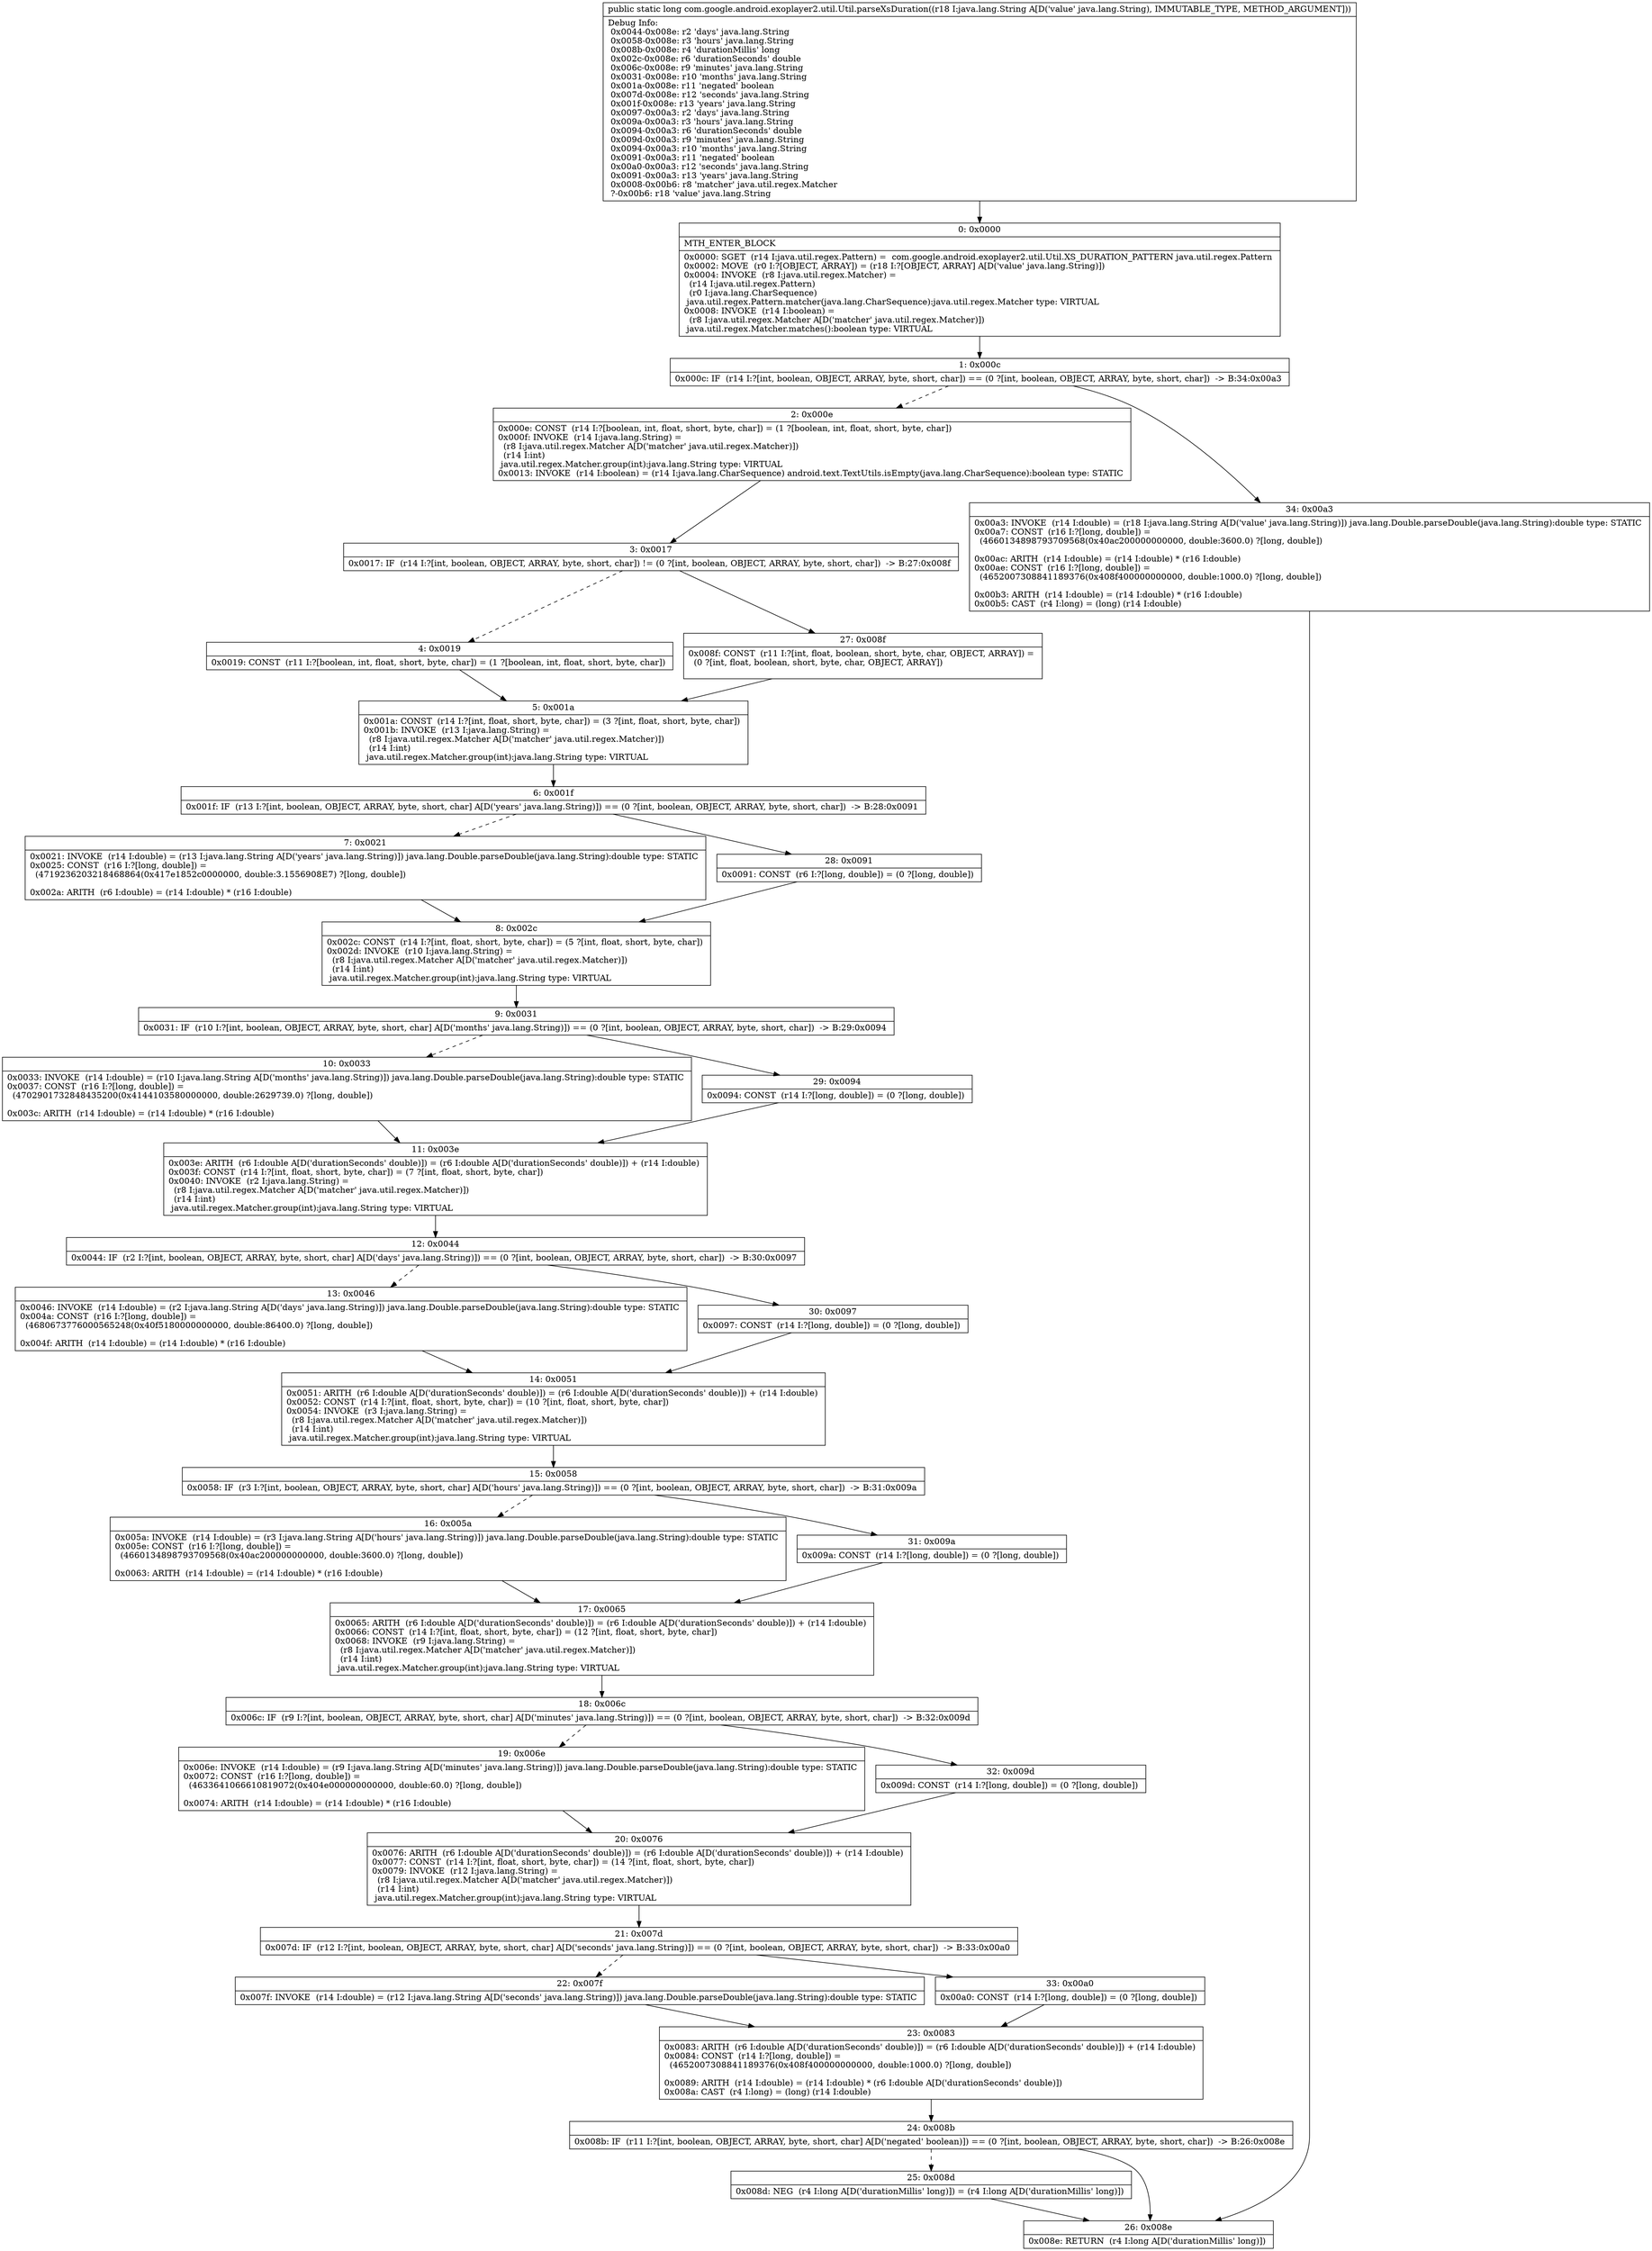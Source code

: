 digraph "CFG forcom.google.android.exoplayer2.util.Util.parseXsDuration(Ljava\/lang\/String;)J" {
Node_0 [shape=record,label="{0\:\ 0x0000|MTH_ENTER_BLOCK\l|0x0000: SGET  (r14 I:java.util.regex.Pattern) =  com.google.android.exoplayer2.util.Util.XS_DURATION_PATTERN java.util.regex.Pattern \l0x0002: MOVE  (r0 I:?[OBJECT, ARRAY]) = (r18 I:?[OBJECT, ARRAY] A[D('value' java.lang.String)]) \l0x0004: INVOKE  (r8 I:java.util.regex.Matcher) = \l  (r14 I:java.util.regex.Pattern)\l  (r0 I:java.lang.CharSequence)\l java.util.regex.Pattern.matcher(java.lang.CharSequence):java.util.regex.Matcher type: VIRTUAL \l0x0008: INVOKE  (r14 I:boolean) = \l  (r8 I:java.util.regex.Matcher A[D('matcher' java.util.regex.Matcher)])\l java.util.regex.Matcher.matches():boolean type: VIRTUAL \l}"];
Node_1 [shape=record,label="{1\:\ 0x000c|0x000c: IF  (r14 I:?[int, boolean, OBJECT, ARRAY, byte, short, char]) == (0 ?[int, boolean, OBJECT, ARRAY, byte, short, char])  \-\> B:34:0x00a3 \l}"];
Node_2 [shape=record,label="{2\:\ 0x000e|0x000e: CONST  (r14 I:?[boolean, int, float, short, byte, char]) = (1 ?[boolean, int, float, short, byte, char]) \l0x000f: INVOKE  (r14 I:java.lang.String) = \l  (r8 I:java.util.regex.Matcher A[D('matcher' java.util.regex.Matcher)])\l  (r14 I:int)\l java.util.regex.Matcher.group(int):java.lang.String type: VIRTUAL \l0x0013: INVOKE  (r14 I:boolean) = (r14 I:java.lang.CharSequence) android.text.TextUtils.isEmpty(java.lang.CharSequence):boolean type: STATIC \l}"];
Node_3 [shape=record,label="{3\:\ 0x0017|0x0017: IF  (r14 I:?[int, boolean, OBJECT, ARRAY, byte, short, char]) != (0 ?[int, boolean, OBJECT, ARRAY, byte, short, char])  \-\> B:27:0x008f \l}"];
Node_4 [shape=record,label="{4\:\ 0x0019|0x0019: CONST  (r11 I:?[boolean, int, float, short, byte, char]) = (1 ?[boolean, int, float, short, byte, char]) \l}"];
Node_5 [shape=record,label="{5\:\ 0x001a|0x001a: CONST  (r14 I:?[int, float, short, byte, char]) = (3 ?[int, float, short, byte, char]) \l0x001b: INVOKE  (r13 I:java.lang.String) = \l  (r8 I:java.util.regex.Matcher A[D('matcher' java.util.regex.Matcher)])\l  (r14 I:int)\l java.util.regex.Matcher.group(int):java.lang.String type: VIRTUAL \l}"];
Node_6 [shape=record,label="{6\:\ 0x001f|0x001f: IF  (r13 I:?[int, boolean, OBJECT, ARRAY, byte, short, char] A[D('years' java.lang.String)]) == (0 ?[int, boolean, OBJECT, ARRAY, byte, short, char])  \-\> B:28:0x0091 \l}"];
Node_7 [shape=record,label="{7\:\ 0x0021|0x0021: INVOKE  (r14 I:double) = (r13 I:java.lang.String A[D('years' java.lang.String)]) java.lang.Double.parseDouble(java.lang.String):double type: STATIC \l0x0025: CONST  (r16 I:?[long, double]) = \l  (4719236203218468864(0x417e1852c0000000, double:3.1556908E7) ?[long, double])\l \l0x002a: ARITH  (r6 I:double) = (r14 I:double) * (r16 I:double) \l}"];
Node_8 [shape=record,label="{8\:\ 0x002c|0x002c: CONST  (r14 I:?[int, float, short, byte, char]) = (5 ?[int, float, short, byte, char]) \l0x002d: INVOKE  (r10 I:java.lang.String) = \l  (r8 I:java.util.regex.Matcher A[D('matcher' java.util.regex.Matcher)])\l  (r14 I:int)\l java.util.regex.Matcher.group(int):java.lang.String type: VIRTUAL \l}"];
Node_9 [shape=record,label="{9\:\ 0x0031|0x0031: IF  (r10 I:?[int, boolean, OBJECT, ARRAY, byte, short, char] A[D('months' java.lang.String)]) == (0 ?[int, boolean, OBJECT, ARRAY, byte, short, char])  \-\> B:29:0x0094 \l}"];
Node_10 [shape=record,label="{10\:\ 0x0033|0x0033: INVOKE  (r14 I:double) = (r10 I:java.lang.String A[D('months' java.lang.String)]) java.lang.Double.parseDouble(java.lang.String):double type: STATIC \l0x0037: CONST  (r16 I:?[long, double]) = \l  (4702901732848435200(0x4144103580000000, double:2629739.0) ?[long, double])\l \l0x003c: ARITH  (r14 I:double) = (r14 I:double) * (r16 I:double) \l}"];
Node_11 [shape=record,label="{11\:\ 0x003e|0x003e: ARITH  (r6 I:double A[D('durationSeconds' double)]) = (r6 I:double A[D('durationSeconds' double)]) + (r14 I:double) \l0x003f: CONST  (r14 I:?[int, float, short, byte, char]) = (7 ?[int, float, short, byte, char]) \l0x0040: INVOKE  (r2 I:java.lang.String) = \l  (r8 I:java.util.regex.Matcher A[D('matcher' java.util.regex.Matcher)])\l  (r14 I:int)\l java.util.regex.Matcher.group(int):java.lang.String type: VIRTUAL \l}"];
Node_12 [shape=record,label="{12\:\ 0x0044|0x0044: IF  (r2 I:?[int, boolean, OBJECT, ARRAY, byte, short, char] A[D('days' java.lang.String)]) == (0 ?[int, boolean, OBJECT, ARRAY, byte, short, char])  \-\> B:30:0x0097 \l}"];
Node_13 [shape=record,label="{13\:\ 0x0046|0x0046: INVOKE  (r14 I:double) = (r2 I:java.lang.String A[D('days' java.lang.String)]) java.lang.Double.parseDouble(java.lang.String):double type: STATIC \l0x004a: CONST  (r16 I:?[long, double]) = \l  (4680673776000565248(0x40f5180000000000, double:86400.0) ?[long, double])\l \l0x004f: ARITH  (r14 I:double) = (r14 I:double) * (r16 I:double) \l}"];
Node_14 [shape=record,label="{14\:\ 0x0051|0x0051: ARITH  (r6 I:double A[D('durationSeconds' double)]) = (r6 I:double A[D('durationSeconds' double)]) + (r14 I:double) \l0x0052: CONST  (r14 I:?[int, float, short, byte, char]) = (10 ?[int, float, short, byte, char]) \l0x0054: INVOKE  (r3 I:java.lang.String) = \l  (r8 I:java.util.regex.Matcher A[D('matcher' java.util.regex.Matcher)])\l  (r14 I:int)\l java.util.regex.Matcher.group(int):java.lang.String type: VIRTUAL \l}"];
Node_15 [shape=record,label="{15\:\ 0x0058|0x0058: IF  (r3 I:?[int, boolean, OBJECT, ARRAY, byte, short, char] A[D('hours' java.lang.String)]) == (0 ?[int, boolean, OBJECT, ARRAY, byte, short, char])  \-\> B:31:0x009a \l}"];
Node_16 [shape=record,label="{16\:\ 0x005a|0x005a: INVOKE  (r14 I:double) = (r3 I:java.lang.String A[D('hours' java.lang.String)]) java.lang.Double.parseDouble(java.lang.String):double type: STATIC \l0x005e: CONST  (r16 I:?[long, double]) = \l  (4660134898793709568(0x40ac200000000000, double:3600.0) ?[long, double])\l \l0x0063: ARITH  (r14 I:double) = (r14 I:double) * (r16 I:double) \l}"];
Node_17 [shape=record,label="{17\:\ 0x0065|0x0065: ARITH  (r6 I:double A[D('durationSeconds' double)]) = (r6 I:double A[D('durationSeconds' double)]) + (r14 I:double) \l0x0066: CONST  (r14 I:?[int, float, short, byte, char]) = (12 ?[int, float, short, byte, char]) \l0x0068: INVOKE  (r9 I:java.lang.String) = \l  (r8 I:java.util.regex.Matcher A[D('matcher' java.util.regex.Matcher)])\l  (r14 I:int)\l java.util.regex.Matcher.group(int):java.lang.String type: VIRTUAL \l}"];
Node_18 [shape=record,label="{18\:\ 0x006c|0x006c: IF  (r9 I:?[int, boolean, OBJECT, ARRAY, byte, short, char] A[D('minutes' java.lang.String)]) == (0 ?[int, boolean, OBJECT, ARRAY, byte, short, char])  \-\> B:32:0x009d \l}"];
Node_19 [shape=record,label="{19\:\ 0x006e|0x006e: INVOKE  (r14 I:double) = (r9 I:java.lang.String A[D('minutes' java.lang.String)]) java.lang.Double.parseDouble(java.lang.String):double type: STATIC \l0x0072: CONST  (r16 I:?[long, double]) = \l  (4633641066610819072(0x404e000000000000, double:60.0) ?[long, double])\l \l0x0074: ARITH  (r14 I:double) = (r14 I:double) * (r16 I:double) \l}"];
Node_20 [shape=record,label="{20\:\ 0x0076|0x0076: ARITH  (r6 I:double A[D('durationSeconds' double)]) = (r6 I:double A[D('durationSeconds' double)]) + (r14 I:double) \l0x0077: CONST  (r14 I:?[int, float, short, byte, char]) = (14 ?[int, float, short, byte, char]) \l0x0079: INVOKE  (r12 I:java.lang.String) = \l  (r8 I:java.util.regex.Matcher A[D('matcher' java.util.regex.Matcher)])\l  (r14 I:int)\l java.util.regex.Matcher.group(int):java.lang.String type: VIRTUAL \l}"];
Node_21 [shape=record,label="{21\:\ 0x007d|0x007d: IF  (r12 I:?[int, boolean, OBJECT, ARRAY, byte, short, char] A[D('seconds' java.lang.String)]) == (0 ?[int, boolean, OBJECT, ARRAY, byte, short, char])  \-\> B:33:0x00a0 \l}"];
Node_22 [shape=record,label="{22\:\ 0x007f|0x007f: INVOKE  (r14 I:double) = (r12 I:java.lang.String A[D('seconds' java.lang.String)]) java.lang.Double.parseDouble(java.lang.String):double type: STATIC \l}"];
Node_23 [shape=record,label="{23\:\ 0x0083|0x0083: ARITH  (r6 I:double A[D('durationSeconds' double)]) = (r6 I:double A[D('durationSeconds' double)]) + (r14 I:double) \l0x0084: CONST  (r14 I:?[long, double]) = \l  (4652007308841189376(0x408f400000000000, double:1000.0) ?[long, double])\l \l0x0089: ARITH  (r14 I:double) = (r14 I:double) * (r6 I:double A[D('durationSeconds' double)]) \l0x008a: CAST  (r4 I:long) = (long) (r14 I:double) \l}"];
Node_24 [shape=record,label="{24\:\ 0x008b|0x008b: IF  (r11 I:?[int, boolean, OBJECT, ARRAY, byte, short, char] A[D('negated' boolean)]) == (0 ?[int, boolean, OBJECT, ARRAY, byte, short, char])  \-\> B:26:0x008e \l}"];
Node_25 [shape=record,label="{25\:\ 0x008d|0x008d: NEG  (r4 I:long A[D('durationMillis' long)]) = (r4 I:long A[D('durationMillis' long)]) \l}"];
Node_26 [shape=record,label="{26\:\ 0x008e|0x008e: RETURN  (r4 I:long A[D('durationMillis' long)]) \l}"];
Node_27 [shape=record,label="{27\:\ 0x008f|0x008f: CONST  (r11 I:?[int, float, boolean, short, byte, char, OBJECT, ARRAY]) = \l  (0 ?[int, float, boolean, short, byte, char, OBJECT, ARRAY])\l \l}"];
Node_28 [shape=record,label="{28\:\ 0x0091|0x0091: CONST  (r6 I:?[long, double]) = (0 ?[long, double]) \l}"];
Node_29 [shape=record,label="{29\:\ 0x0094|0x0094: CONST  (r14 I:?[long, double]) = (0 ?[long, double]) \l}"];
Node_30 [shape=record,label="{30\:\ 0x0097|0x0097: CONST  (r14 I:?[long, double]) = (0 ?[long, double]) \l}"];
Node_31 [shape=record,label="{31\:\ 0x009a|0x009a: CONST  (r14 I:?[long, double]) = (0 ?[long, double]) \l}"];
Node_32 [shape=record,label="{32\:\ 0x009d|0x009d: CONST  (r14 I:?[long, double]) = (0 ?[long, double]) \l}"];
Node_33 [shape=record,label="{33\:\ 0x00a0|0x00a0: CONST  (r14 I:?[long, double]) = (0 ?[long, double]) \l}"];
Node_34 [shape=record,label="{34\:\ 0x00a3|0x00a3: INVOKE  (r14 I:double) = (r18 I:java.lang.String A[D('value' java.lang.String)]) java.lang.Double.parseDouble(java.lang.String):double type: STATIC \l0x00a7: CONST  (r16 I:?[long, double]) = \l  (4660134898793709568(0x40ac200000000000, double:3600.0) ?[long, double])\l \l0x00ac: ARITH  (r14 I:double) = (r14 I:double) * (r16 I:double) \l0x00ae: CONST  (r16 I:?[long, double]) = \l  (4652007308841189376(0x408f400000000000, double:1000.0) ?[long, double])\l \l0x00b3: ARITH  (r14 I:double) = (r14 I:double) * (r16 I:double) \l0x00b5: CAST  (r4 I:long) = (long) (r14 I:double) \l}"];
MethodNode[shape=record,label="{public static long com.google.android.exoplayer2.util.Util.parseXsDuration((r18 I:java.lang.String A[D('value' java.lang.String), IMMUTABLE_TYPE, METHOD_ARGUMENT]))  | Debug Info:\l  0x0044\-0x008e: r2 'days' java.lang.String\l  0x0058\-0x008e: r3 'hours' java.lang.String\l  0x008b\-0x008e: r4 'durationMillis' long\l  0x002c\-0x008e: r6 'durationSeconds' double\l  0x006c\-0x008e: r9 'minutes' java.lang.String\l  0x0031\-0x008e: r10 'months' java.lang.String\l  0x001a\-0x008e: r11 'negated' boolean\l  0x007d\-0x008e: r12 'seconds' java.lang.String\l  0x001f\-0x008e: r13 'years' java.lang.String\l  0x0097\-0x00a3: r2 'days' java.lang.String\l  0x009a\-0x00a3: r3 'hours' java.lang.String\l  0x0094\-0x00a3: r6 'durationSeconds' double\l  0x009d\-0x00a3: r9 'minutes' java.lang.String\l  0x0094\-0x00a3: r10 'months' java.lang.String\l  0x0091\-0x00a3: r11 'negated' boolean\l  0x00a0\-0x00a3: r12 'seconds' java.lang.String\l  0x0091\-0x00a3: r13 'years' java.lang.String\l  0x0008\-0x00b6: r8 'matcher' java.util.regex.Matcher\l  ?\-0x00b6: r18 'value' java.lang.String\l}"];
MethodNode -> Node_0;
Node_0 -> Node_1;
Node_1 -> Node_2[style=dashed];
Node_1 -> Node_34;
Node_2 -> Node_3;
Node_3 -> Node_4[style=dashed];
Node_3 -> Node_27;
Node_4 -> Node_5;
Node_5 -> Node_6;
Node_6 -> Node_7[style=dashed];
Node_6 -> Node_28;
Node_7 -> Node_8;
Node_8 -> Node_9;
Node_9 -> Node_10[style=dashed];
Node_9 -> Node_29;
Node_10 -> Node_11;
Node_11 -> Node_12;
Node_12 -> Node_13[style=dashed];
Node_12 -> Node_30;
Node_13 -> Node_14;
Node_14 -> Node_15;
Node_15 -> Node_16[style=dashed];
Node_15 -> Node_31;
Node_16 -> Node_17;
Node_17 -> Node_18;
Node_18 -> Node_19[style=dashed];
Node_18 -> Node_32;
Node_19 -> Node_20;
Node_20 -> Node_21;
Node_21 -> Node_22[style=dashed];
Node_21 -> Node_33;
Node_22 -> Node_23;
Node_23 -> Node_24;
Node_24 -> Node_25[style=dashed];
Node_24 -> Node_26;
Node_25 -> Node_26;
Node_27 -> Node_5;
Node_28 -> Node_8;
Node_29 -> Node_11;
Node_30 -> Node_14;
Node_31 -> Node_17;
Node_32 -> Node_20;
Node_33 -> Node_23;
Node_34 -> Node_26;
}

